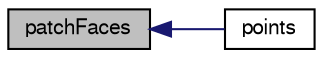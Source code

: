 digraph "patchFaces"
{
  bgcolor="transparent";
  edge [fontname="FreeSans",fontsize="10",labelfontname="FreeSans",labelfontsize="10"];
  node [fontname="FreeSans",fontsize="10",shape=record];
  rankdir="LR";
  Node66 [label="patchFaces",height=0.2,width=0.4,color="black", fillcolor="grey75", style="filled", fontcolor="black"];
  Node66 -> Node67 [dir="back",color="midnightblue",fontsize="10",style="solid",fontname="FreeSans"];
  Node67 [label="points",height=0.2,width=0.4,color="black",URL="$a31326.html#afb6c3bde245ae6ea91f1c538da59f8fc",tooltip="Return block points. "];
}

